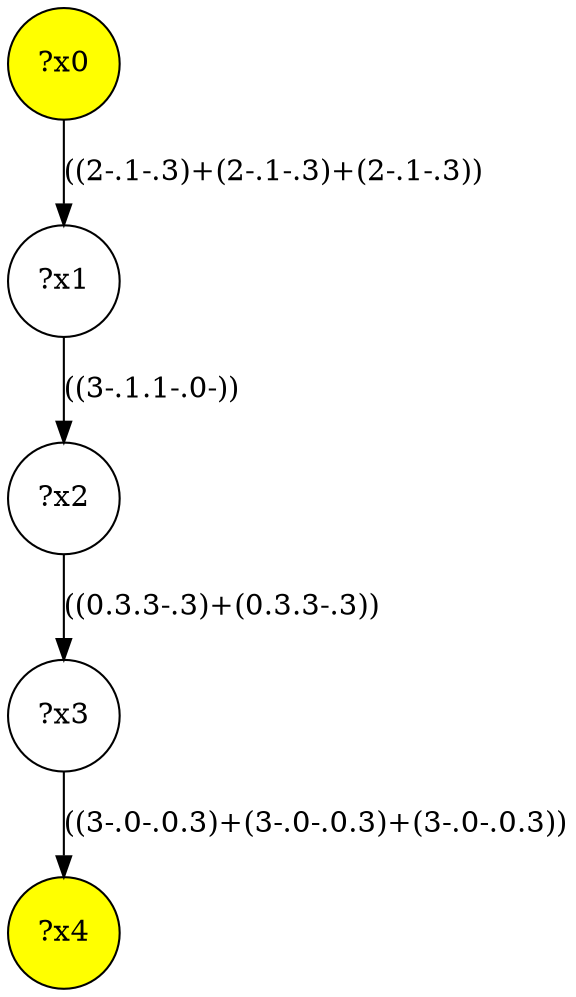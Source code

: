 digraph g {
	x0 [fillcolor="yellow", style="filled," shape=circle, label="?x0"];
	x4 [fillcolor="yellow", style="filled," shape=circle, label="?x4"];
	x1 [shape=circle, label="?x1"];
	x0 -> x1 [label="((2-.1-.3)+(2-.1-.3)+(2-.1-.3))"];
	x2 [shape=circle, label="?x2"];
	x1 -> x2 [label="((3-.1.1-.0-))"];
	x3 [shape=circle, label="?x3"];
	x2 -> x3 [label="((0.3.3-.3)+(0.3.3-.3))"];
	x3 -> x4 [label="((3-.0-.0.3)+(3-.0-.0.3)+(3-.0-.0.3))"];
}
